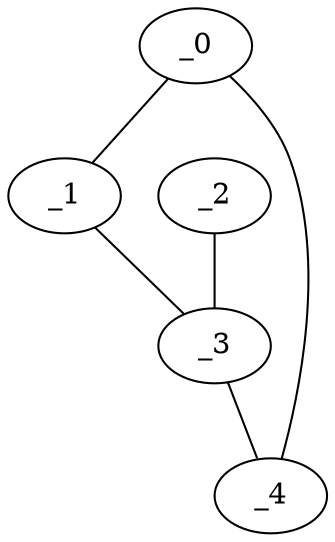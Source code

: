 graph HP1_0131 {
	_0	 [x="1.4023",
		y="2.88783"];
	_1	 [x="1.08824",
		y="0.742048"];
	_0 -- _1;
	_4	 [x="2.53474",
		y="1.75557"];
	_0 -- _4;
	_3	 [x="2.13264",
		y="2.7384"];
	_1 -- _3;
	_2	 [x="1.65813",
		y="0.570172"];
	_2 -- _3;
	_3 -- _4;
}
